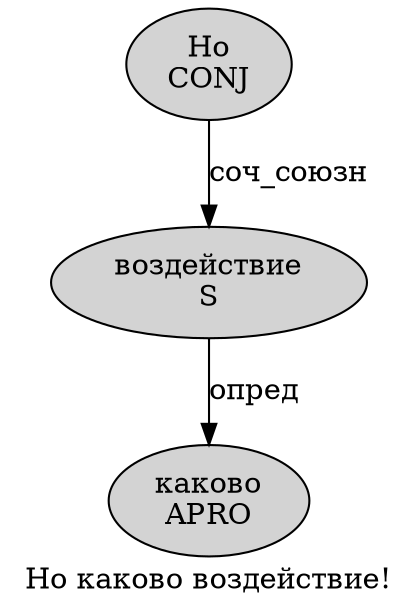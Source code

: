 digraph SENTENCE_1217 {
	graph [label="Но каково воздействие!"]
	node [style=filled]
		0 [label="Но
CONJ" color="" fillcolor=lightgray penwidth=1 shape=ellipse]
		1 [label="каково
APRO" color="" fillcolor=lightgray penwidth=1 shape=ellipse]
		2 [label="воздействие
S" color="" fillcolor=lightgray penwidth=1 shape=ellipse]
			2 -> 1 [label="опред"]
			0 -> 2 [label="соч_союзн"]
}